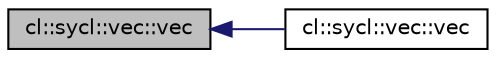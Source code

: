 digraph "cl::sycl::vec::vec"
{
 // INTERACTIVE_SVG=YES
  bgcolor="transparent";
  edge [fontname="Helvetica",fontsize="10",labelfontname="Helvetica",labelfontsize="10"];
  node [fontname="Helvetica",fontsize="10",shape=record];
  rankdir="LR";
  Node1 [label="cl::sycl::vec::vec",height=0.2,width=0.4,color="black", fillcolor="grey75", style="filled", fontcolor="black"];
  Node1 -> Node2 [dir="back",color="midnightblue",fontsize="10",style="solid",fontname="Helvetica"];
  Node2 [label="cl::sycl::vec::vec",height=0.2,width=0.4,color="black",URL="$group__vector.html#abcdadd775e325d59c5359ded7be427d9",tooltip="Construct a vec from anything from a scalar (to initialize all the elements with this value) up to an..."];
}
